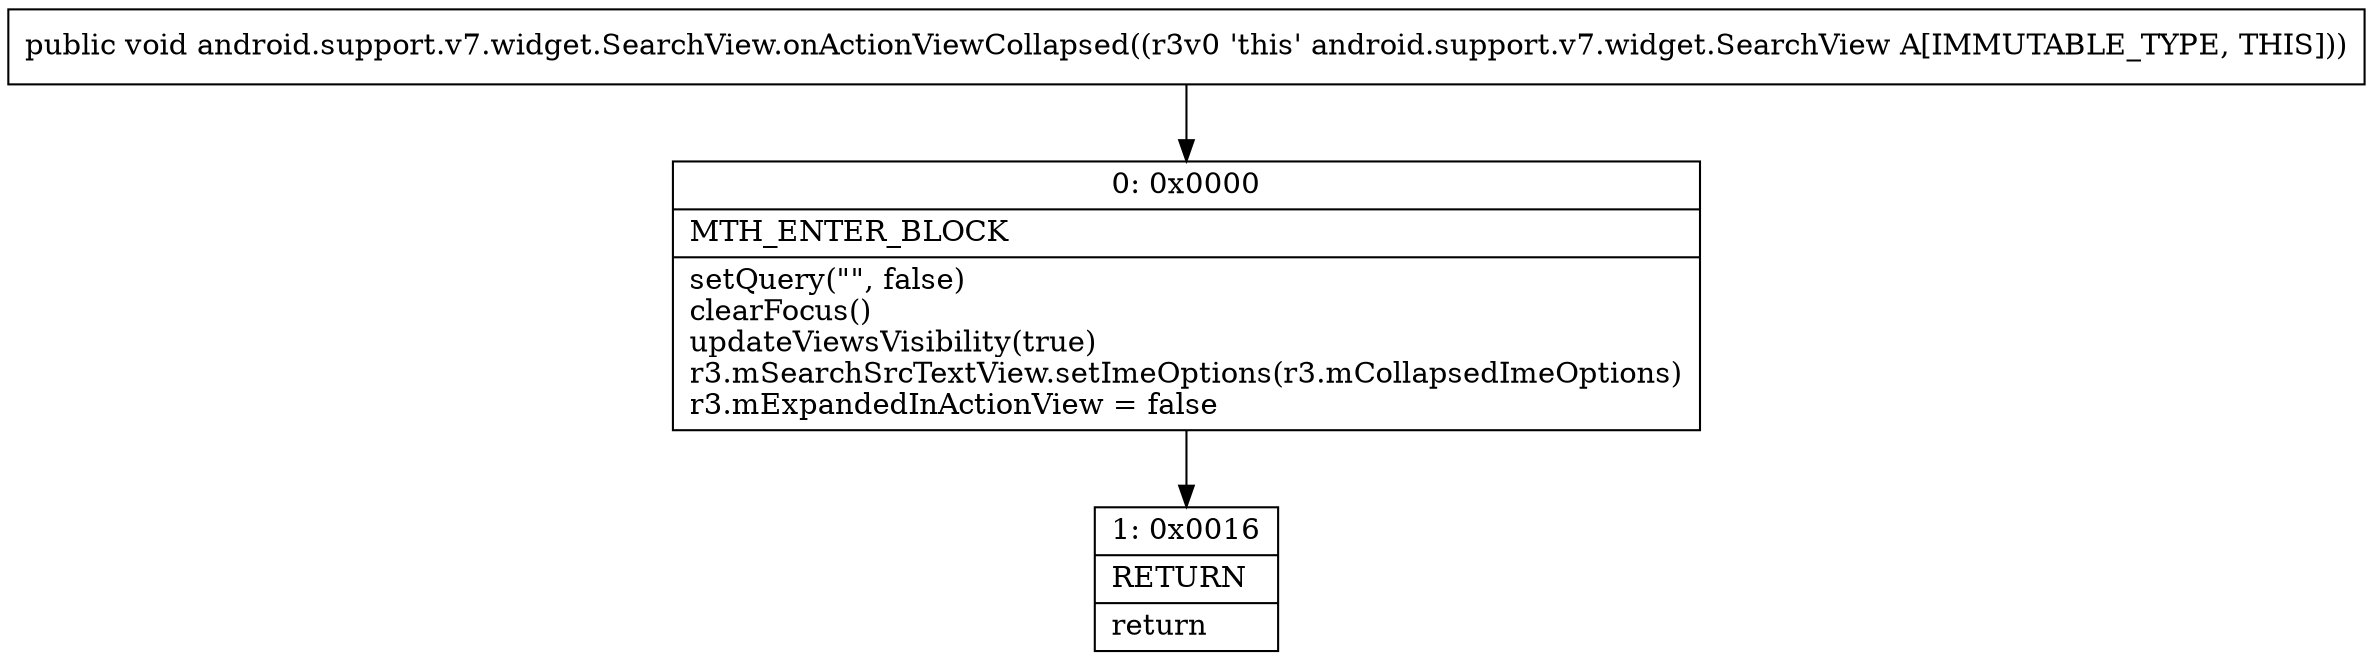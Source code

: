 digraph "CFG forandroid.support.v7.widget.SearchView.onActionViewCollapsed()V" {
Node_0 [shape=record,label="{0\:\ 0x0000|MTH_ENTER_BLOCK\l|setQuery(\"\", false)\lclearFocus()\lupdateViewsVisibility(true)\lr3.mSearchSrcTextView.setImeOptions(r3.mCollapsedImeOptions)\lr3.mExpandedInActionView = false\l}"];
Node_1 [shape=record,label="{1\:\ 0x0016|RETURN\l|return\l}"];
MethodNode[shape=record,label="{public void android.support.v7.widget.SearchView.onActionViewCollapsed((r3v0 'this' android.support.v7.widget.SearchView A[IMMUTABLE_TYPE, THIS])) }"];
MethodNode -> Node_0;
Node_0 -> Node_1;
}

